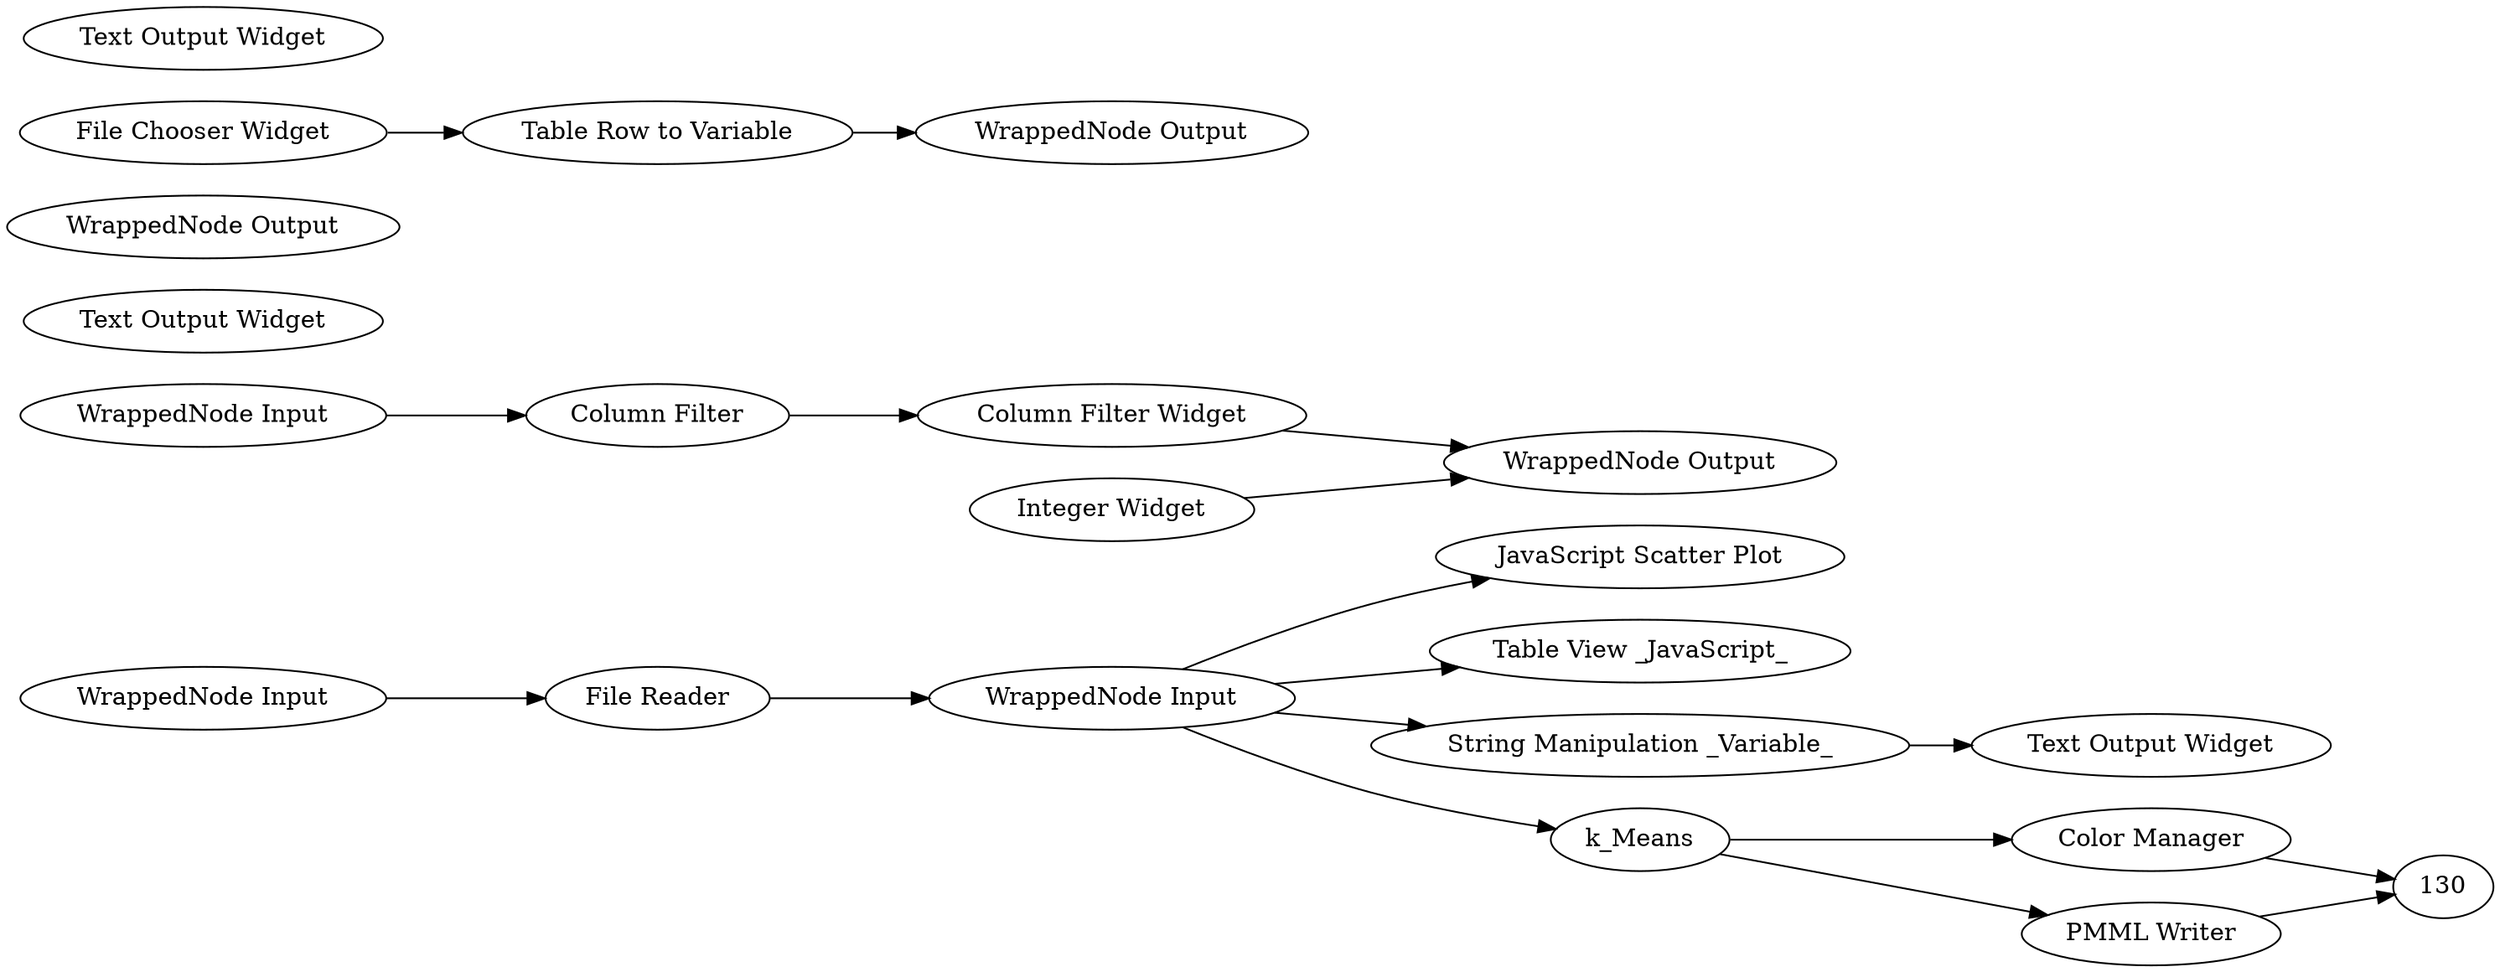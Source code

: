 digraph {
	91 [label="File Reader"]
	101 [label="Color Manager"]
	99 [label="WrappedNode Input"]
	102 [label="Column Filter"]
	103 [label="WrappedNode Output"]
	104 [label=Wait___]
	105 [label="Text Output Widget"]
	106 [label="Column Filter Widget"]
	107 [label="Integer Widget"]
	104 [label="JavaScript Scatter Plot"]
	125 [label="WrappedNode Output"]
	126 [label="WrappedNode Input"]
	127 [label="Table View _JavaScript_"]
	128 [label="String Manipulation _Variable_"]
	129 [label="Text Output Widget"]
	138 [label=k_Means]
	156 [label="PMML Writer"]
	158 [label="WrappedNode Input"]
	161 [label="WrappedNode Output"]
	163 [label="Text Output Widget"]
	164 [label="File Chooser Widget"]
	165 [label="Table Row to Variable"]
	99 -> 102
	102 -> 106
	106 -> 103
	107 -> 103
	126 -> 127
	126 -> 104
	126 -> 128
	128 -> 129
	164 -> 165
	165 -> 161
	91 -> 126
	101 -> 130
	126 -> 138
	138 -> 156
	138 -> 101
	156 -> 130
	158 -> 91
	rankdir=LR
}
